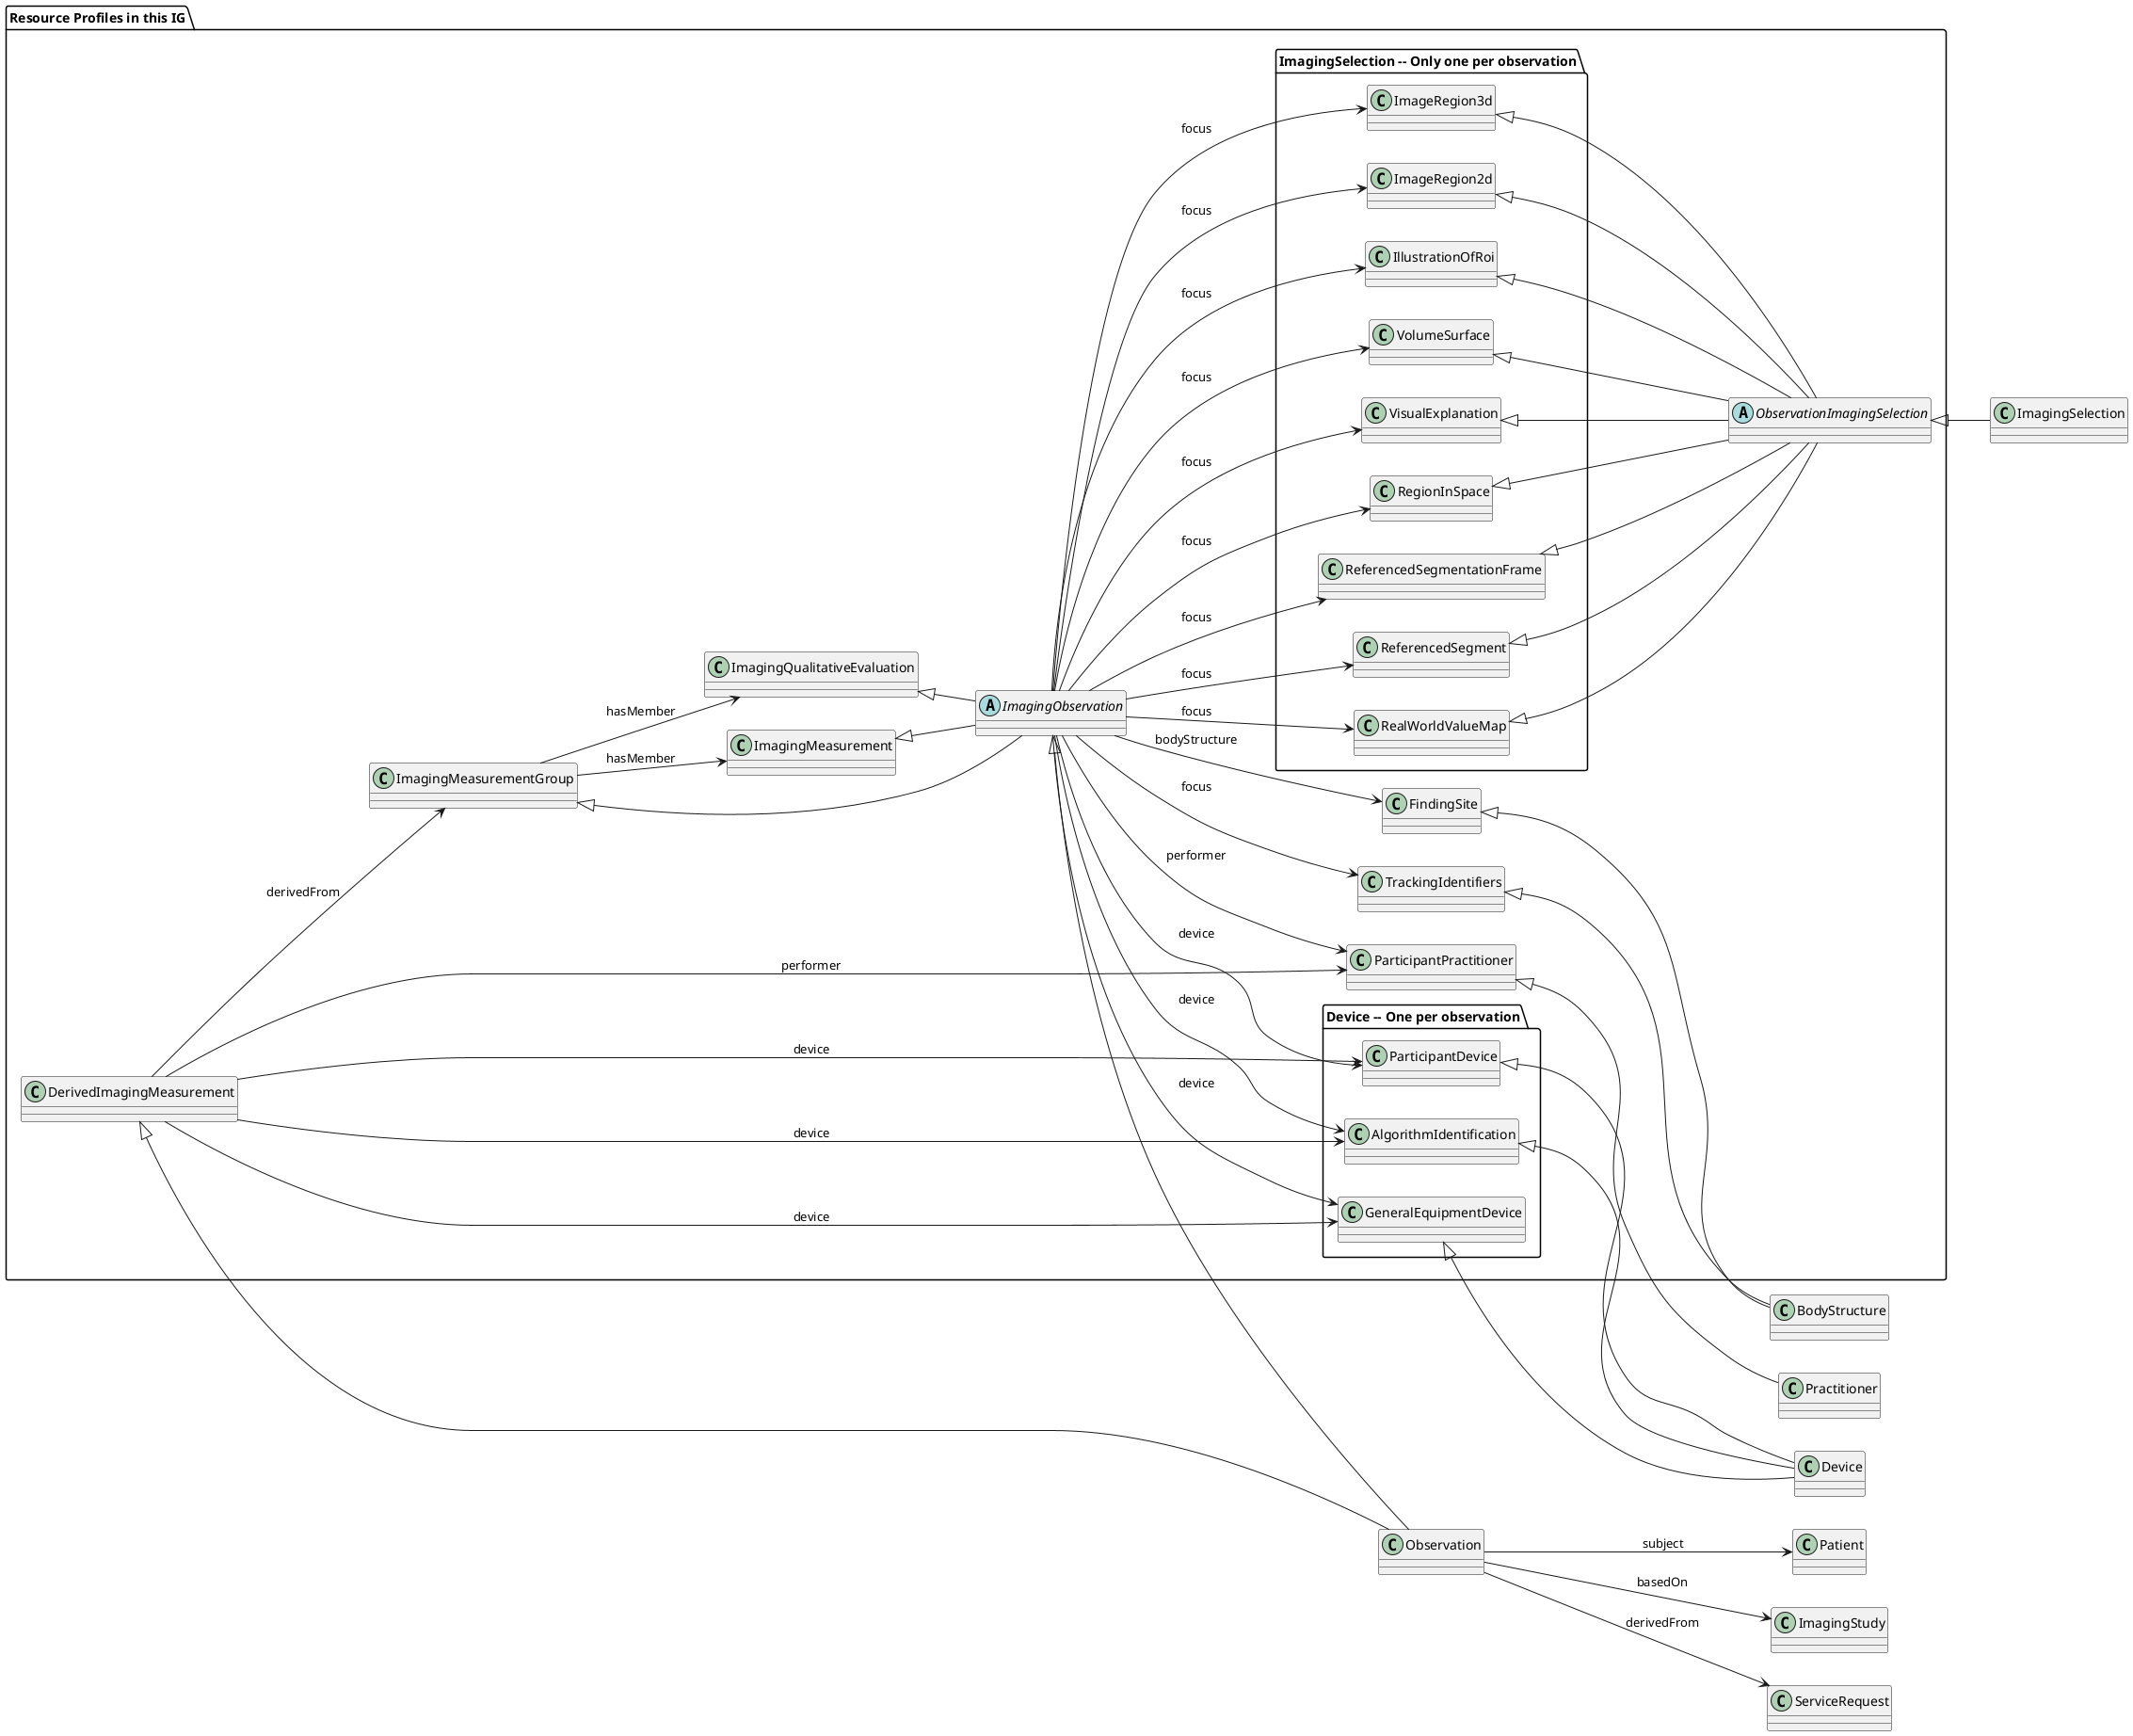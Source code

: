 @startuml dicom_sr_resource_relationships
left to right direction

class Patient
class ImagingStudy
class ServiceRequest
class Device
class Practitioner
class Observation
class ImagingSelection
class BodyStructure

package "Resource Profiles in this IG" {
    package "Device -- One per observation" {
        class GeneralEquipmentDevice
        class ParticipantDevice
        class AlgorithmIdentification
    }

    class ParticipantPractitioner

    abstract ObservationImagingSelection
    package "ImagingSelection -- Only one per observation" {
        class IllustrationOfRoi
        class ImageRegion2d
        Class ImageRegion3d
        class RealWorldValueMap
        class ReferencedSegment
        class ReferencedSegmentationFrame
        class RegionInSpace
        class VisualExplanation
        class VolumeSurface
    }

    class FindingSite
    class TrackingIdentifiers

    abstract ImagingObservation
    class ImagingMeasurementGroup
    class ImagingMeasurement
    class ImagingQualitativeEvaluation
    class DerivedImagingMeasurement
}
GeneralEquipmentDevice <|-- Device
ParticipantDevice <|-- Device
AlgorithmIdentification <|-- Device

ParticipantPractitioner <|-- Practitioner

ImagingObservation <|-- Observation
ImagingMeasurementGroup <|-- ImagingObservation
ImagingMeasurement <|-- ImagingObservation
ImagingQualitativeEvaluation <|-- ImagingObservation
DerivedImagingMeasurement <|-- Observation

ObservationImagingSelection <|-- ImagingSelection
IllustrationOfRoi <|-- ObservationImagingSelection
ImageRegion2d <|-- ObservationImagingSelection
ImageRegion3d <|-- ObservationImagingSelection
RealWorldValueMap <|-- ObservationImagingSelection
ReferencedSegment <|-- ObservationImagingSelection
ReferencedSegmentationFrame <|-- ObservationImagingSelection
RegionInSpace <|-- ObservationImagingSelection
VisualExplanation <|-- ObservationImagingSelection
VolumeSurface <|-- ObservationImagingSelection

FindingSite <|-- BodyStructure
TrackingIdentifiers <|-- BodyStructure

Observation --> Patient: subject
Observation --> ImagingStudy: basedOn
Observation --> ServiceRequest: derivedFrom

ImagingObservation --> GeneralEquipmentDevice: device
ImagingObservation --> ParticipantDevice: device
ImagingObservation --> AlgorithmIdentification: device
ImagingObservation --> ParticipantPractitioner: performer
DerivedImagingMeasurement --> GeneralEquipmentDevice: device
DerivedImagingMeasurement --> ParticipantDevice: device
DerivedImagingMeasurement --> AlgorithmIdentification: device
DerivedImagingMeasurement --> ParticipantPractitioner: performer

ImagingObservation --> FindingSite: bodyStructure
ImagingObservation --> TrackingIdentifiers: focus

ImagingObservation --> IllustrationOfRoi: focus
ImagingObservation --> ImageRegion2d: focus
ImagingObservation --> ImageRegion3d: focus
ImagingObservation --> RealWorldValueMap: focus
ImagingObservation --> ReferencedSegment: focus
ImagingObservation --> ReferencedSegmentationFrame: focus
ImagingObservation --> RegionInSpace: focus
ImagingObservation --> VisualExplanation: focus
ImagingObservation --> VolumeSurface: focus

ImagingMeasurementGroup --> ImagingMeasurement: hasMember
ImagingMeasurementGroup --> ImagingQualitativeEvaluation: hasMember

DerivedImagingMeasurement --> ImagingMeasurementGroup: derivedFrom

@enduml